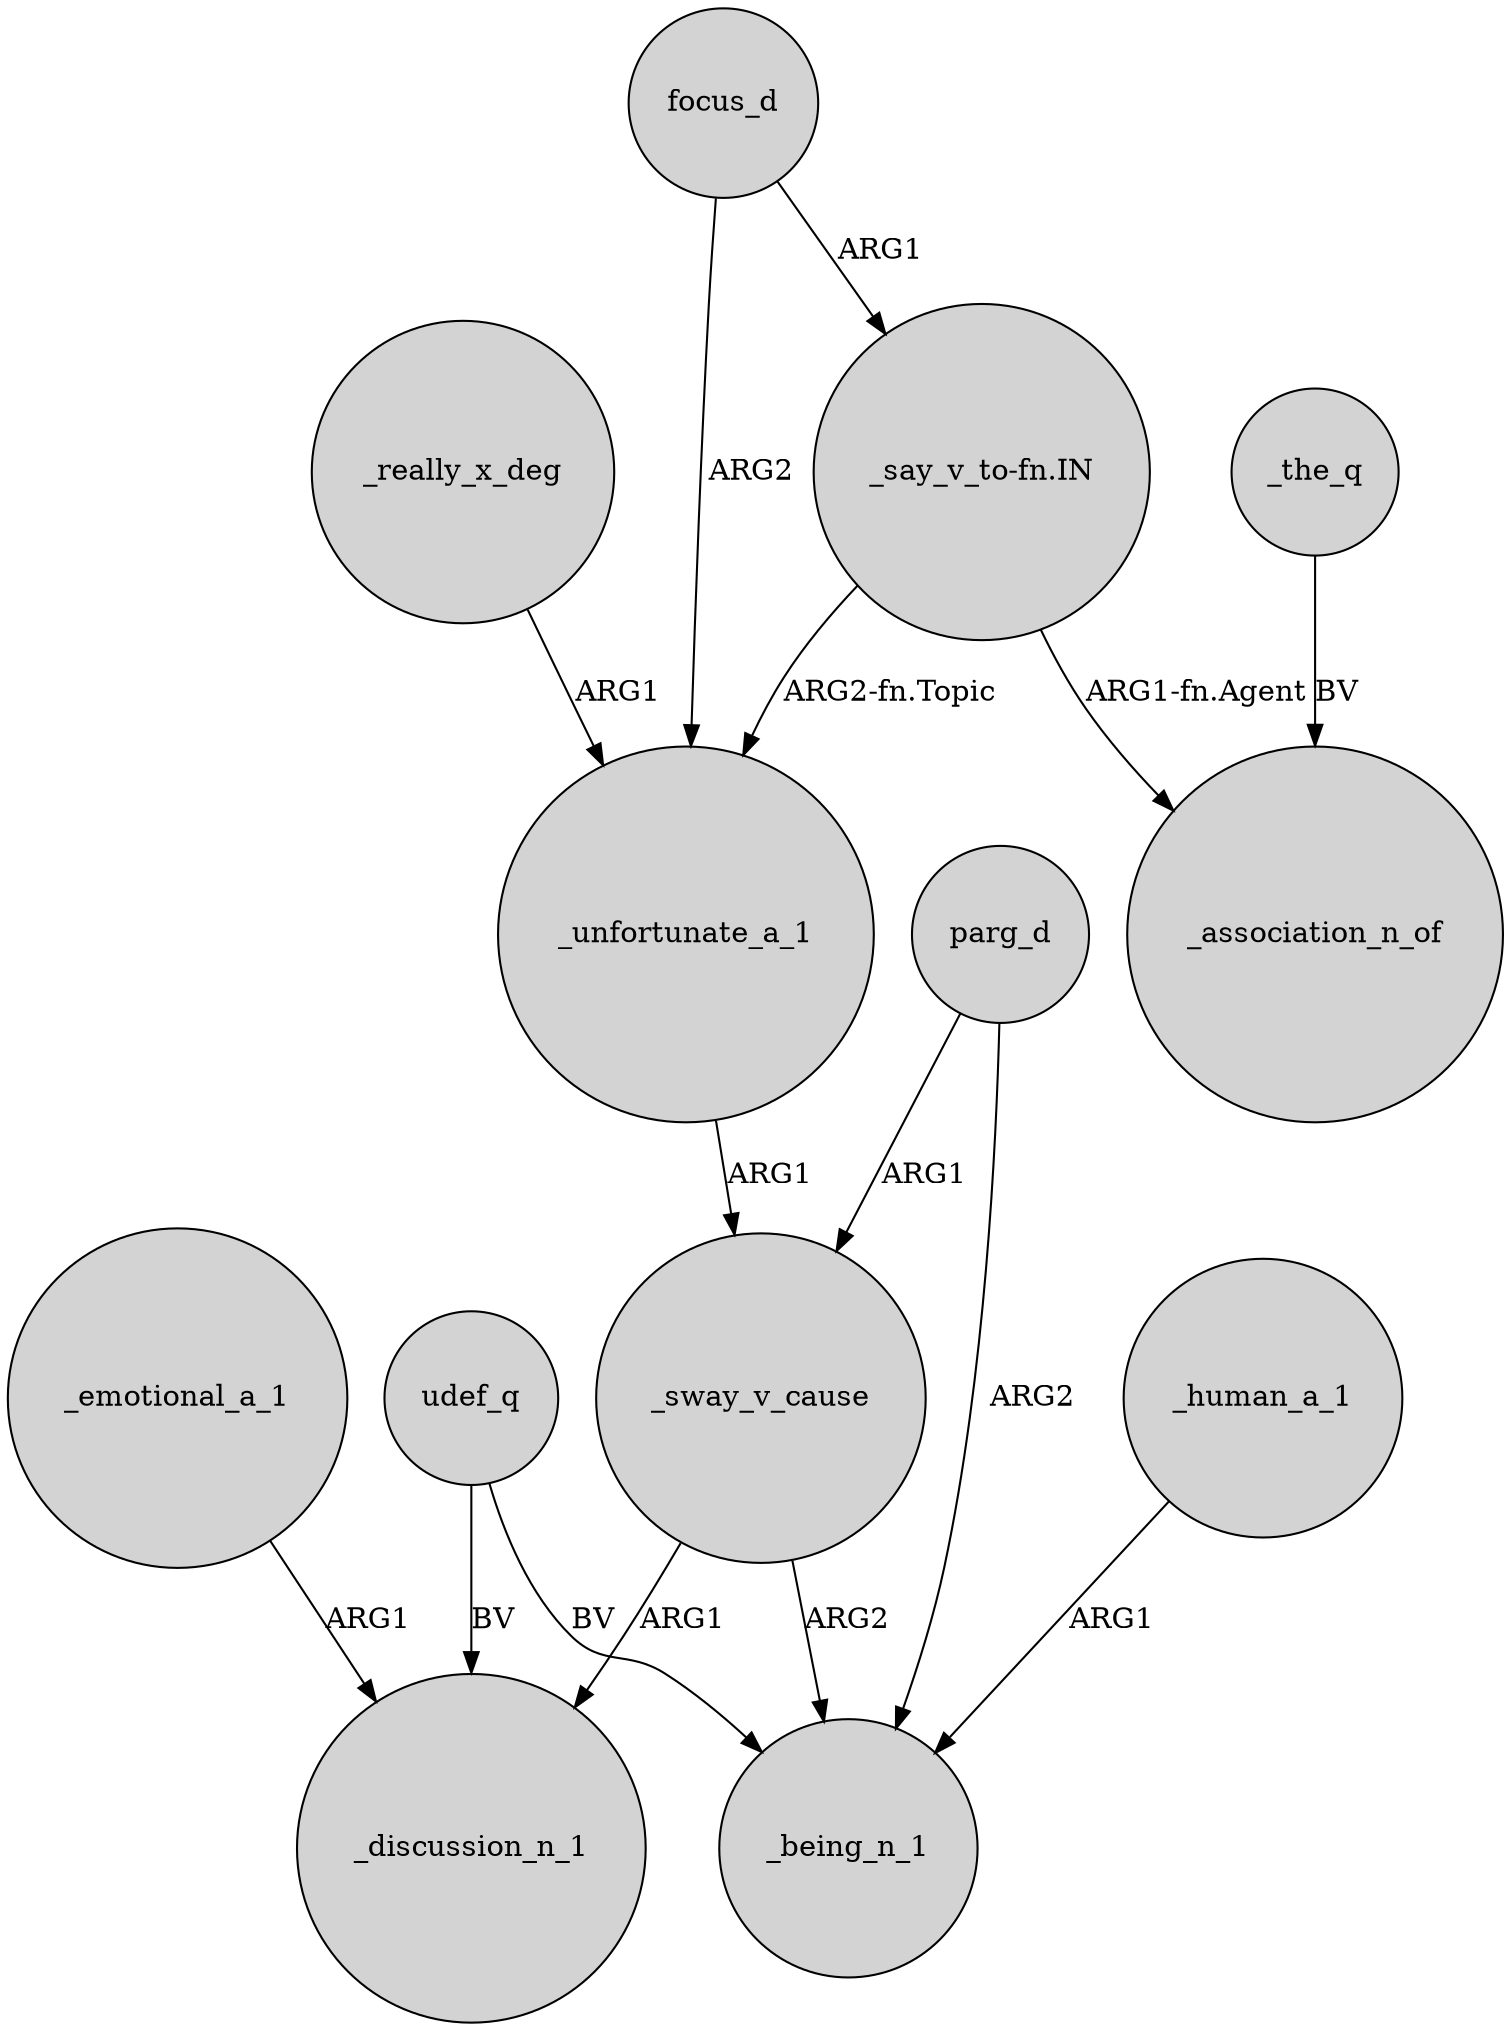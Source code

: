 digraph {
	node [shape=circle style=filled]
	parg_d -> _sway_v_cause [label=ARG1]
	_sway_v_cause -> _discussion_n_1 [label=ARG1]
	udef_q -> _being_n_1 [label=BV]
	_really_x_deg -> _unfortunate_a_1 [label=ARG1]
	"_say_v_to-fn.IN" -> _unfortunate_a_1 [label="ARG2-fn.Topic"]
	_emotional_a_1 -> _discussion_n_1 [label=ARG1]
	"_say_v_to-fn.IN" -> _association_n_of [label="ARG1-fn.Agent"]
	udef_q -> _discussion_n_1 [label=BV]
	_sway_v_cause -> _being_n_1 [label=ARG2]
	_the_q -> _association_n_of [label=BV]
	_human_a_1 -> _being_n_1 [label=ARG1]
	focus_d -> _unfortunate_a_1 [label=ARG2]
	focus_d -> "_say_v_to-fn.IN" [label=ARG1]
	_unfortunate_a_1 -> _sway_v_cause [label=ARG1]
	parg_d -> _being_n_1 [label=ARG2]
}
